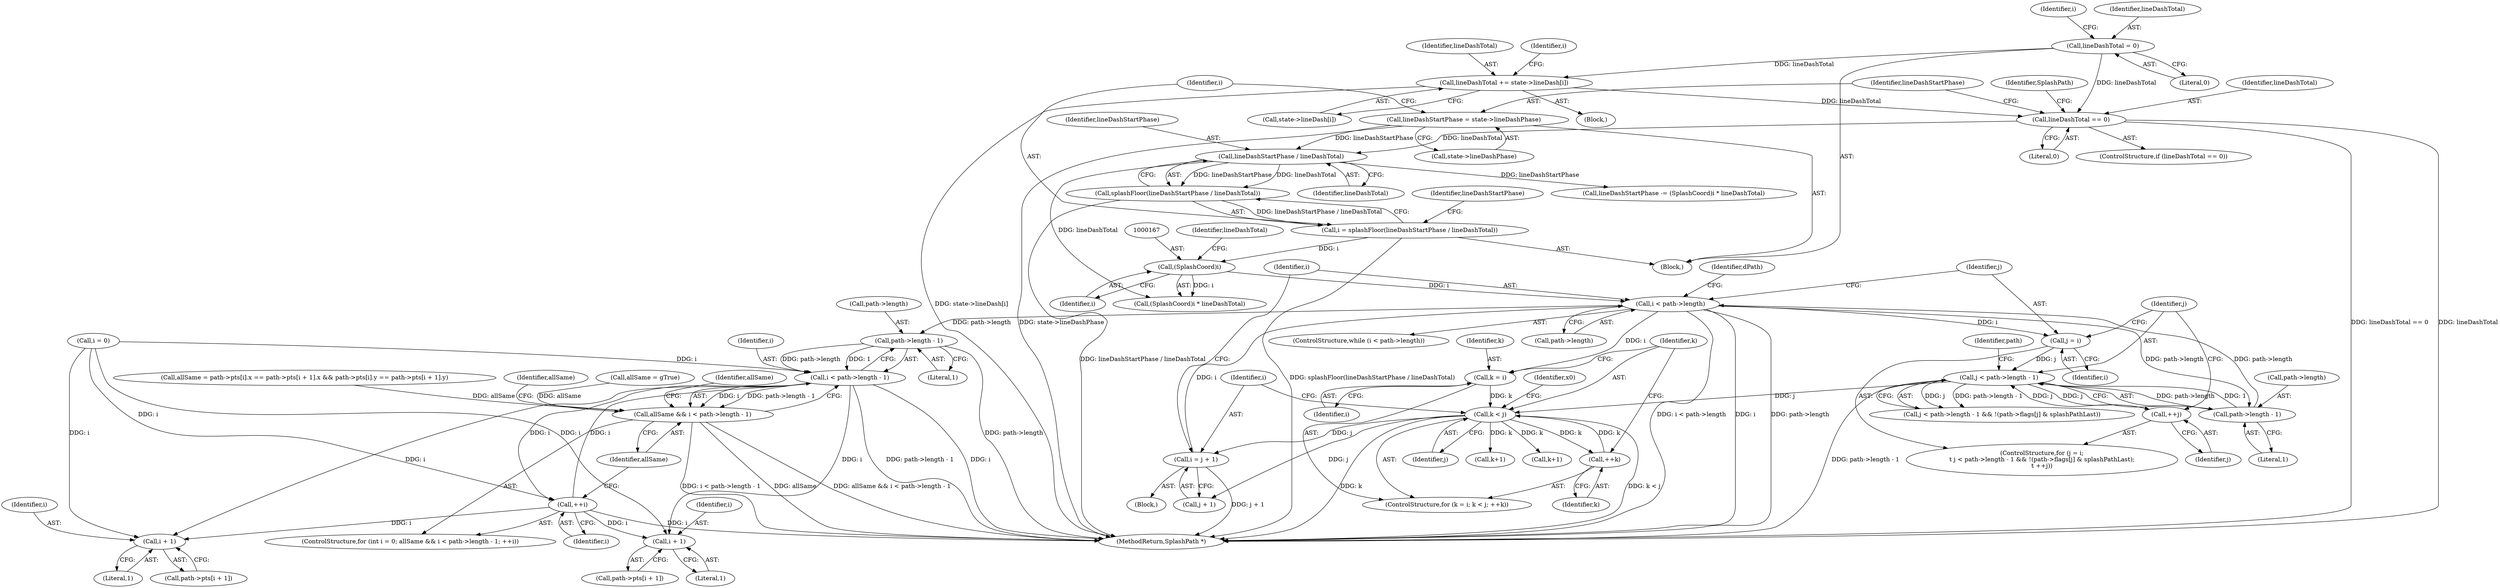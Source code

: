 digraph "0_poppler_8b6dc55e530b2f5ede6b9dfb64aafdd1d5836492@pointer" {
"1000448" [label="(Call,path->length - 1)"];
"1000208" [label="(Call,i < path->length)"];
"1000166" [label="(Call,(SplashCoord)i)"];
"1000157" [label="(Call,i = splashFloor(lineDashStartPhase / lineDashTotal))"];
"1000159" [label="(Call,splashFloor(lineDashStartPhase / lineDashTotal))"];
"1000160" [label="(Call,lineDashStartPhase / lineDashTotal)"];
"1000152" [label="(Call,lineDashStartPhase = state->lineDashPhase)"];
"1000145" [label="(Call,lineDashTotal == 0)"];
"1000122" [label="(Call,lineDashTotal = 0)"];
"1000137" [label="(Call,lineDashTotal += state->lineDash[i])"];
"1000423" [label="(Call,i = j + 1)"];
"1000258" [label="(Call,k < j)"];
"1000261" [label="(Call,++k)"];
"1000255" [label="(Call,k = i)"];
"1000219" [label="(Call,j < path->length - 1)"];
"1000234" [label="(Call,++j)"];
"1000215" [label="(Call,j = i)"];
"1000221" [label="(Call,path->length - 1)"];
"1000446" [label="(Call,i < path->length - 1)"];
"1000444" [label="(Call,allSame && i < path->length - 1)"];
"1000453" [label="(Call,++i)"];
"1000472" [label="(Call,i + 1)"];
"1000489" [label="(Call,i + 1)"];
"1000166" [label="(Call,(SplashCoord)i)"];
"1000219" [label="(Call,j < path->length - 1)"];
"1000489" [label="(Call,i + 1)"];
"1000221" [label="(Call,path->length - 1)"];
"1000162" [label="(Identifier,lineDashTotal)"];
"1000168" [label="(Identifier,i)"];
"1000218" [label="(Call,j < path->length - 1 && !(path->flags[j] & splashPathLast))"];
"1000214" [label="(ControlStructure,for (j = i;\n\t j < path->length - 1 && !(path->flags[j] & splashPathLast);\n\t ++j))"];
"1000127" [label="(Identifier,i)"];
"1000441" [label="(Call,i = 0)"];
"1000262" [label="(Identifier,k)"];
"1000217" [label="(Identifier,i)"];
"1000424" [label="(Identifier,i)"];
"1000522" [label="(MethodReturn,SplashPath *)"];
"1000135" [label="(Identifier,i)"];
"1000169" [label="(Identifier,lineDashTotal)"];
"1000491" [label="(Literal,1)"];
"1000209" [label="(Identifier,i)"];
"1000165" [label="(Call,(SplashCoord)i * lineDashTotal)"];
"1000164" [label="(Identifier,lineDashStartPhase)"];
"1000260" [label="(Identifier,j)"];
"1000234" [label="(Call,++j)"];
"1000456" [label="(Call,allSame = path->pts[i].x == path->pts[i + 1].x && path->pts[i].y == path->pts[i + 1].y)"];
"1000123" [label="(Identifier,lineDashTotal)"];
"1000146" [label="(Identifier,lineDashTotal)"];
"1000161" [label="(Identifier,lineDashStartPhase)"];
"1000208" [label="(Call,i < path->length)"];
"1000124" [label="(Literal,0)"];
"1000259" [label="(Identifier,k)"];
"1000446" [label="(Call,i < path->length - 1)"];
"1000220" [label="(Identifier,j)"];
"1000261" [label="(Call,++k)"];
"1000468" [label="(Call,path->pts[i + 1])"];
"1000158" [label="(Identifier,i)"];
"1000207" [label="(ControlStructure,while (i < path->length))"];
"1000257" [label="(Identifier,i)"];
"1000256" [label="(Identifier,k)"];
"1000452" [label="(Literal,1)"];
"1000473" [label="(Identifier,i)"];
"1000431" [label="(Identifier,dPath)"];
"1000136" [label="(Block,)"];
"1000425" [label="(Call,j + 1)"];
"1000157" [label="(Call,i = splashFloor(lineDashStartPhase / lineDashTotal))"];
"1000454" [label="(Identifier,i)"];
"1000300" [label="(Call,k+1)"];
"1000154" [label="(Call,state->lineDashPhase)"];
"1000210" [label="(Call,path->length)"];
"1000137" [label="(Call,lineDashTotal += state->lineDash[i])"];
"1000258" [label="(Call,k < j)"];
"1000490" [label="(Identifier,i)"];
"1000153" [label="(Identifier,lineDashStartPhase)"];
"1000151" [label="(Identifier,SplashPath)"];
"1000444" [label="(Call,allSame && i < path->length - 1)"];
"1000449" [label="(Call,path->length)"];
"1000160" [label="(Call,lineDashStartPhase / lineDashTotal)"];
"1000494" [label="(Identifier,allSame)"];
"1000436" [label="(Call,allSame = gTrue)"];
"1000215" [label="(Call,j = i)"];
"1000225" [label="(Literal,1)"];
"1000457" [label="(Identifier,allSame)"];
"1000472" [label="(Call,i + 1)"];
"1000147" [label="(Literal,0)"];
"1000439" [label="(ControlStructure,for (int i = 0; allSame && i < path->length - 1; ++i))"];
"1000145" [label="(Call,lineDashTotal == 0)"];
"1000222" [label="(Call,path->length)"];
"1000235" [label="(Identifier,j)"];
"1000453" [label="(Call,++i)"];
"1000122" [label="(Call,lineDashTotal = 0)"];
"1000474" [label="(Literal,1)"];
"1000144" [label="(ControlStructure,if (lineDashTotal == 0))"];
"1000448" [label="(Call,path->length - 1)"];
"1000163" [label="(Call,lineDashStartPhase -= (SplashCoord)i * lineDashTotal)"];
"1000289" [label="(Call,k+1)"];
"1000230" [label="(Identifier,path)"];
"1000213" [label="(Block,)"];
"1000254" [label="(ControlStructure,for (k = i; k < j; ++k))"];
"1000216" [label="(Identifier,j)"];
"1000139" [label="(Call,state->lineDash[i])"];
"1000485" [label="(Call,path->pts[i + 1])"];
"1000255" [label="(Call,k = i)"];
"1000159" [label="(Call,splashFloor(lineDashStartPhase / lineDashTotal))"];
"1000447" [label="(Identifier,i)"];
"1000423" [label="(Call,i = j + 1)"];
"1000152" [label="(Call,lineDashStartPhase = state->lineDashPhase)"];
"1000102" [label="(Block,)"];
"1000265" [label="(Identifier,x0)"];
"1000138" [label="(Identifier,lineDashTotal)"];
"1000445" [label="(Identifier,allSame)"];
"1000448" -> "1000446"  [label="AST: "];
"1000448" -> "1000452"  [label="CFG: "];
"1000449" -> "1000448"  [label="AST: "];
"1000452" -> "1000448"  [label="AST: "];
"1000446" -> "1000448"  [label="CFG: "];
"1000448" -> "1000522"  [label="DDG: path->length"];
"1000448" -> "1000446"  [label="DDG: path->length"];
"1000448" -> "1000446"  [label="DDG: 1"];
"1000208" -> "1000448"  [label="DDG: path->length"];
"1000208" -> "1000207"  [label="AST: "];
"1000208" -> "1000210"  [label="CFG: "];
"1000209" -> "1000208"  [label="AST: "];
"1000210" -> "1000208"  [label="AST: "];
"1000216" -> "1000208"  [label="CFG: "];
"1000431" -> "1000208"  [label="CFG: "];
"1000208" -> "1000522"  [label="DDG: i"];
"1000208" -> "1000522"  [label="DDG: path->length"];
"1000208" -> "1000522"  [label="DDG: i < path->length"];
"1000166" -> "1000208"  [label="DDG: i"];
"1000423" -> "1000208"  [label="DDG: i"];
"1000221" -> "1000208"  [label="DDG: path->length"];
"1000208" -> "1000215"  [label="DDG: i"];
"1000208" -> "1000221"  [label="DDG: path->length"];
"1000208" -> "1000255"  [label="DDG: i"];
"1000166" -> "1000165"  [label="AST: "];
"1000166" -> "1000168"  [label="CFG: "];
"1000167" -> "1000166"  [label="AST: "];
"1000168" -> "1000166"  [label="AST: "];
"1000169" -> "1000166"  [label="CFG: "];
"1000166" -> "1000165"  [label="DDG: i"];
"1000157" -> "1000166"  [label="DDG: i"];
"1000157" -> "1000102"  [label="AST: "];
"1000157" -> "1000159"  [label="CFG: "];
"1000158" -> "1000157"  [label="AST: "];
"1000159" -> "1000157"  [label="AST: "];
"1000164" -> "1000157"  [label="CFG: "];
"1000157" -> "1000522"  [label="DDG: splashFloor(lineDashStartPhase / lineDashTotal)"];
"1000159" -> "1000157"  [label="DDG: lineDashStartPhase / lineDashTotal"];
"1000159" -> "1000160"  [label="CFG: "];
"1000160" -> "1000159"  [label="AST: "];
"1000159" -> "1000522"  [label="DDG: lineDashStartPhase / lineDashTotal"];
"1000160" -> "1000159"  [label="DDG: lineDashStartPhase"];
"1000160" -> "1000159"  [label="DDG: lineDashTotal"];
"1000160" -> "1000162"  [label="CFG: "];
"1000161" -> "1000160"  [label="AST: "];
"1000162" -> "1000160"  [label="AST: "];
"1000152" -> "1000160"  [label="DDG: lineDashStartPhase"];
"1000145" -> "1000160"  [label="DDG: lineDashTotal"];
"1000160" -> "1000163"  [label="DDG: lineDashStartPhase"];
"1000160" -> "1000165"  [label="DDG: lineDashTotal"];
"1000152" -> "1000102"  [label="AST: "];
"1000152" -> "1000154"  [label="CFG: "];
"1000153" -> "1000152"  [label="AST: "];
"1000154" -> "1000152"  [label="AST: "];
"1000158" -> "1000152"  [label="CFG: "];
"1000152" -> "1000522"  [label="DDG: state->lineDashPhase"];
"1000145" -> "1000144"  [label="AST: "];
"1000145" -> "1000147"  [label="CFG: "];
"1000146" -> "1000145"  [label="AST: "];
"1000147" -> "1000145"  [label="AST: "];
"1000151" -> "1000145"  [label="CFG: "];
"1000153" -> "1000145"  [label="CFG: "];
"1000145" -> "1000522"  [label="DDG: lineDashTotal == 0"];
"1000145" -> "1000522"  [label="DDG: lineDashTotal"];
"1000122" -> "1000145"  [label="DDG: lineDashTotal"];
"1000137" -> "1000145"  [label="DDG: lineDashTotal"];
"1000122" -> "1000102"  [label="AST: "];
"1000122" -> "1000124"  [label="CFG: "];
"1000123" -> "1000122"  [label="AST: "];
"1000124" -> "1000122"  [label="AST: "];
"1000127" -> "1000122"  [label="CFG: "];
"1000122" -> "1000137"  [label="DDG: lineDashTotal"];
"1000137" -> "1000136"  [label="AST: "];
"1000137" -> "1000139"  [label="CFG: "];
"1000138" -> "1000137"  [label="AST: "];
"1000139" -> "1000137"  [label="AST: "];
"1000135" -> "1000137"  [label="CFG: "];
"1000137" -> "1000522"  [label="DDG: state->lineDash[i]"];
"1000423" -> "1000213"  [label="AST: "];
"1000423" -> "1000425"  [label="CFG: "];
"1000424" -> "1000423"  [label="AST: "];
"1000425" -> "1000423"  [label="AST: "];
"1000209" -> "1000423"  [label="CFG: "];
"1000423" -> "1000522"  [label="DDG: j + 1"];
"1000258" -> "1000423"  [label="DDG: j"];
"1000258" -> "1000254"  [label="AST: "];
"1000258" -> "1000260"  [label="CFG: "];
"1000259" -> "1000258"  [label="AST: "];
"1000260" -> "1000258"  [label="AST: "];
"1000265" -> "1000258"  [label="CFG: "];
"1000424" -> "1000258"  [label="CFG: "];
"1000258" -> "1000522"  [label="DDG: k"];
"1000258" -> "1000522"  [label="DDG: k < j"];
"1000261" -> "1000258"  [label="DDG: k"];
"1000255" -> "1000258"  [label="DDG: k"];
"1000219" -> "1000258"  [label="DDG: j"];
"1000258" -> "1000261"  [label="DDG: k"];
"1000258" -> "1000289"  [label="DDG: k"];
"1000258" -> "1000300"  [label="DDG: k"];
"1000258" -> "1000425"  [label="DDG: j"];
"1000261" -> "1000254"  [label="AST: "];
"1000261" -> "1000262"  [label="CFG: "];
"1000262" -> "1000261"  [label="AST: "];
"1000259" -> "1000261"  [label="CFG: "];
"1000255" -> "1000254"  [label="AST: "];
"1000255" -> "1000257"  [label="CFG: "];
"1000256" -> "1000255"  [label="AST: "];
"1000257" -> "1000255"  [label="AST: "];
"1000259" -> "1000255"  [label="CFG: "];
"1000219" -> "1000218"  [label="AST: "];
"1000219" -> "1000221"  [label="CFG: "];
"1000220" -> "1000219"  [label="AST: "];
"1000221" -> "1000219"  [label="AST: "];
"1000230" -> "1000219"  [label="CFG: "];
"1000218" -> "1000219"  [label="CFG: "];
"1000219" -> "1000522"  [label="DDG: path->length - 1"];
"1000219" -> "1000218"  [label="DDG: j"];
"1000219" -> "1000218"  [label="DDG: path->length - 1"];
"1000234" -> "1000219"  [label="DDG: j"];
"1000215" -> "1000219"  [label="DDG: j"];
"1000221" -> "1000219"  [label="DDG: path->length"];
"1000221" -> "1000219"  [label="DDG: 1"];
"1000219" -> "1000234"  [label="DDG: j"];
"1000234" -> "1000214"  [label="AST: "];
"1000234" -> "1000235"  [label="CFG: "];
"1000235" -> "1000234"  [label="AST: "];
"1000220" -> "1000234"  [label="CFG: "];
"1000215" -> "1000214"  [label="AST: "];
"1000215" -> "1000217"  [label="CFG: "];
"1000216" -> "1000215"  [label="AST: "];
"1000217" -> "1000215"  [label="AST: "];
"1000220" -> "1000215"  [label="CFG: "];
"1000221" -> "1000225"  [label="CFG: "];
"1000222" -> "1000221"  [label="AST: "];
"1000225" -> "1000221"  [label="AST: "];
"1000446" -> "1000444"  [label="AST: "];
"1000447" -> "1000446"  [label="AST: "];
"1000444" -> "1000446"  [label="CFG: "];
"1000446" -> "1000522"  [label="DDG: i"];
"1000446" -> "1000522"  [label="DDG: path->length - 1"];
"1000446" -> "1000444"  [label="DDG: i"];
"1000446" -> "1000444"  [label="DDG: path->length - 1"];
"1000441" -> "1000446"  [label="DDG: i"];
"1000453" -> "1000446"  [label="DDG: i"];
"1000446" -> "1000453"  [label="DDG: i"];
"1000446" -> "1000472"  [label="DDG: i"];
"1000446" -> "1000489"  [label="DDG: i"];
"1000444" -> "1000439"  [label="AST: "];
"1000444" -> "1000445"  [label="CFG: "];
"1000445" -> "1000444"  [label="AST: "];
"1000457" -> "1000444"  [label="CFG: "];
"1000494" -> "1000444"  [label="CFG: "];
"1000444" -> "1000522"  [label="DDG: i < path->length - 1"];
"1000444" -> "1000522"  [label="DDG: allSame"];
"1000444" -> "1000522"  [label="DDG: allSame && i < path->length - 1"];
"1000436" -> "1000444"  [label="DDG: allSame"];
"1000456" -> "1000444"  [label="DDG: allSame"];
"1000453" -> "1000439"  [label="AST: "];
"1000453" -> "1000454"  [label="CFG: "];
"1000454" -> "1000453"  [label="AST: "];
"1000445" -> "1000453"  [label="CFG: "];
"1000453" -> "1000522"  [label="DDG: i"];
"1000441" -> "1000453"  [label="DDG: i"];
"1000453" -> "1000472"  [label="DDG: i"];
"1000453" -> "1000489"  [label="DDG: i"];
"1000472" -> "1000468"  [label="AST: "];
"1000472" -> "1000474"  [label="CFG: "];
"1000473" -> "1000472"  [label="AST: "];
"1000474" -> "1000472"  [label="AST: "];
"1000468" -> "1000472"  [label="CFG: "];
"1000441" -> "1000472"  [label="DDG: i"];
"1000489" -> "1000485"  [label="AST: "];
"1000489" -> "1000491"  [label="CFG: "];
"1000490" -> "1000489"  [label="AST: "];
"1000491" -> "1000489"  [label="AST: "];
"1000485" -> "1000489"  [label="CFG: "];
"1000441" -> "1000489"  [label="DDG: i"];
}
